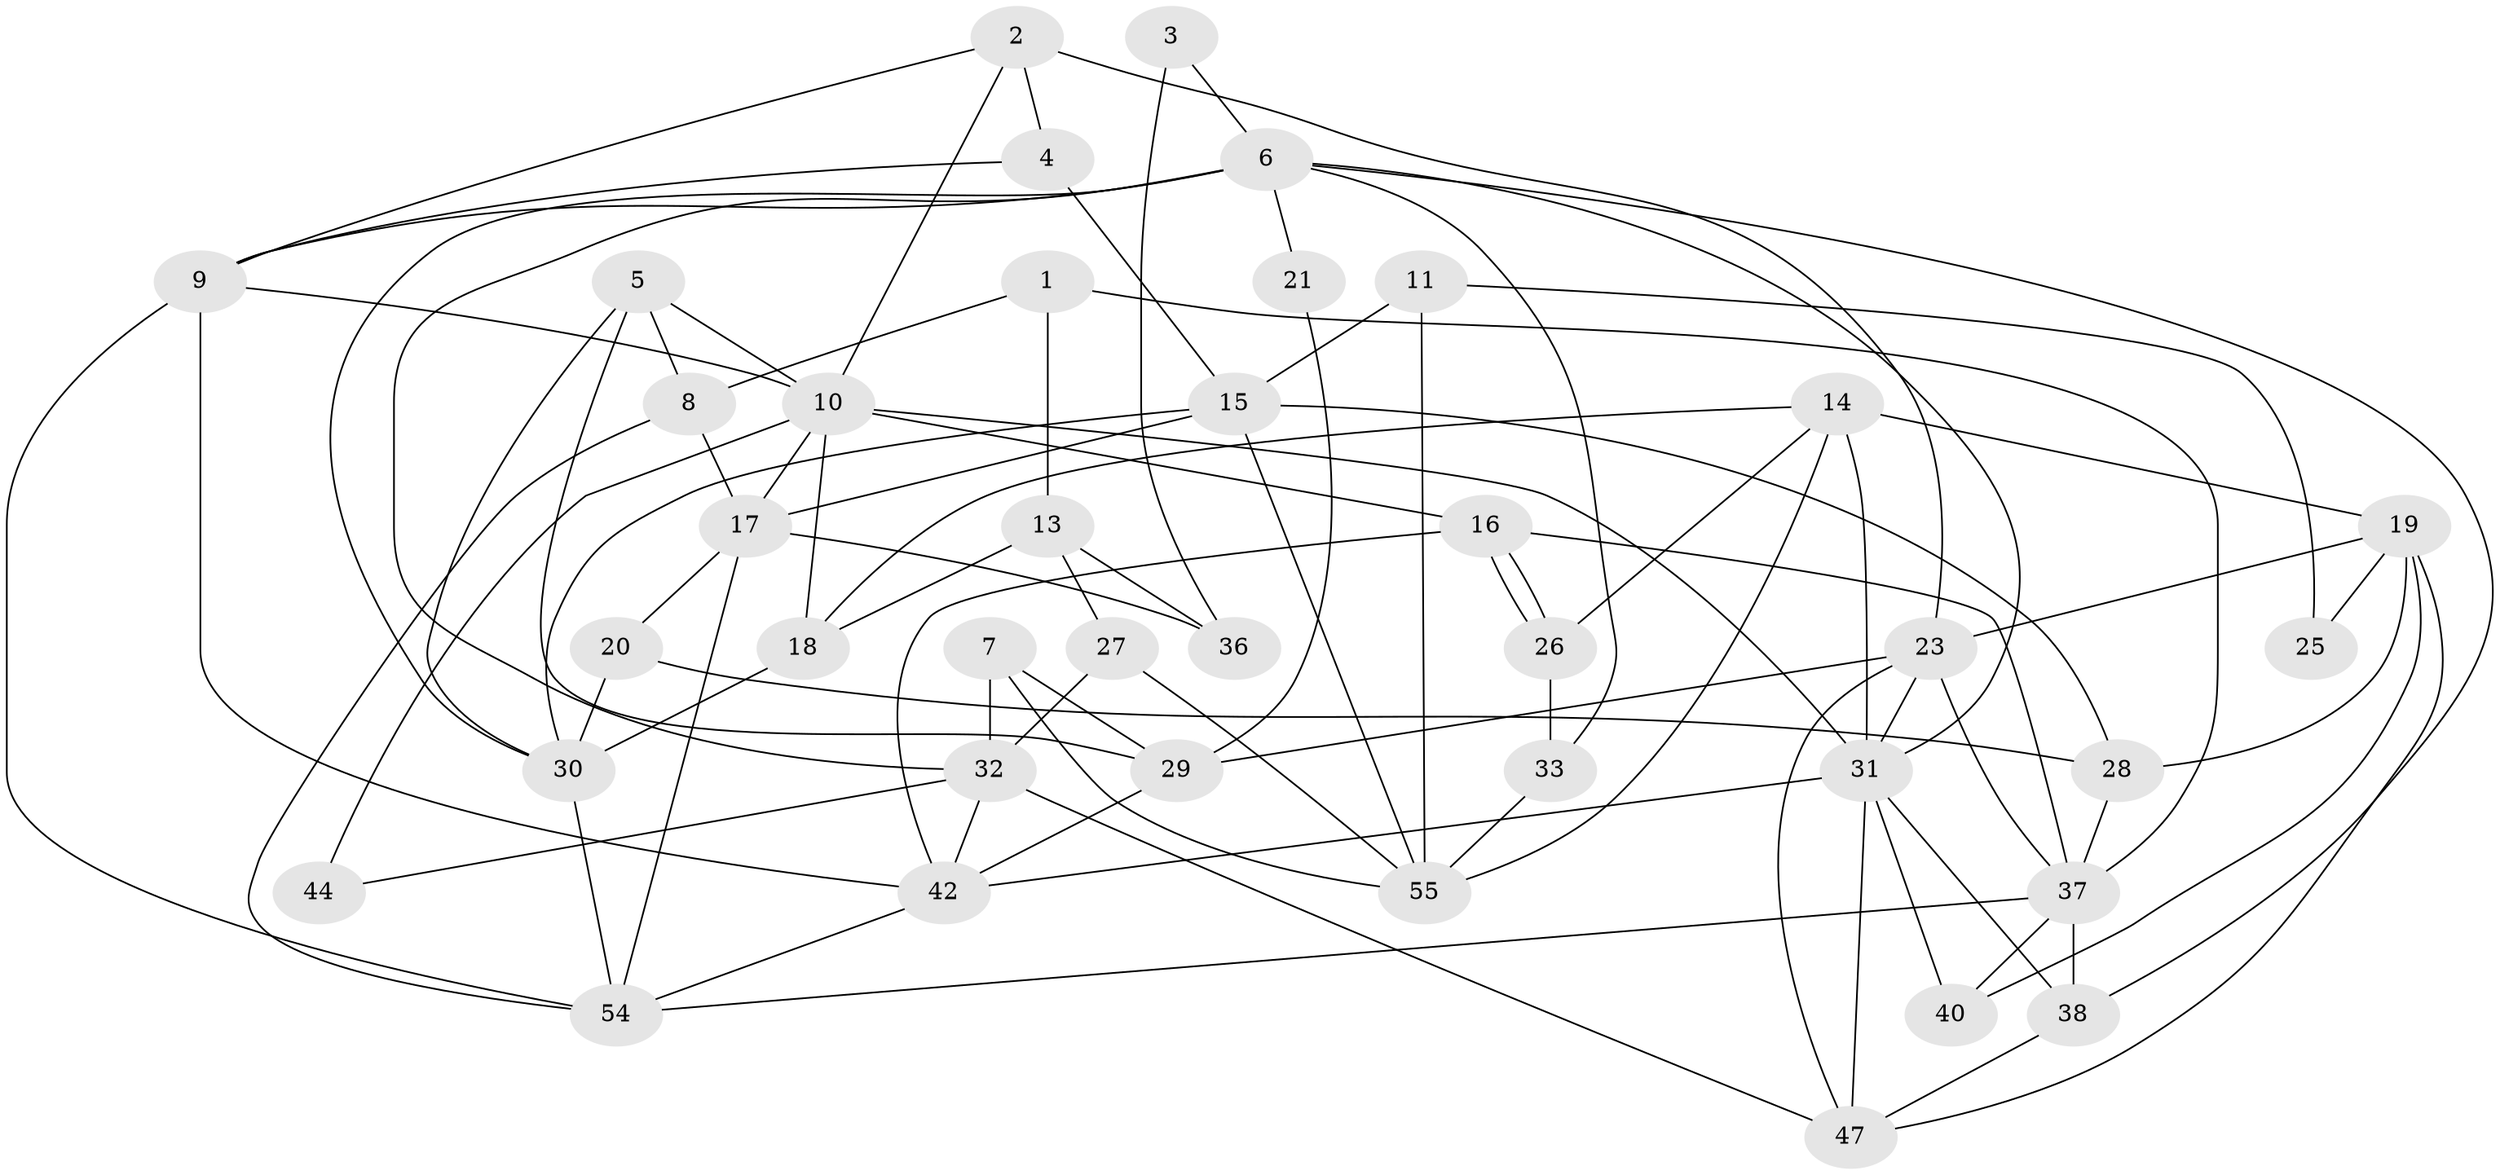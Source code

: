 // Generated by graph-tools (version 1.1) at 2025/52/02/27/25 19:52:09]
// undirected, 39 vertices, 89 edges
graph export_dot {
graph [start="1"]
  node [color=gray90,style=filled];
  1;
  2 [super="+53"];
  3;
  4;
  5;
  6 [super="+22"];
  7;
  8 [super="+12"];
  9 [super="+41"];
  10 [super="+45"];
  11;
  13;
  14;
  15 [super="+43"];
  16 [super="+52"];
  17 [super="+24"];
  18;
  19 [super="+48"];
  20;
  21;
  23 [super="+34"];
  25;
  26;
  27;
  28 [super="+35"];
  29 [super="+50"];
  30 [super="+46"];
  31 [super="+39"];
  32 [super="+57"];
  33 [super="+51"];
  36;
  37;
  38;
  40;
  42 [super="+49"];
  44;
  47;
  54;
  55 [super="+56"];
  1 -- 8;
  1 -- 37;
  1 -- 13;
  2 -- 9;
  2 -- 10;
  2 -- 23;
  2 -- 4;
  3 -- 36;
  3 -- 6;
  4 -- 15 [weight=2];
  4 -- 9;
  5 -- 10;
  5 -- 8;
  5 -- 29;
  5 -- 30;
  6 -- 31;
  6 -- 21;
  6 -- 38;
  6 -- 33;
  6 -- 30;
  6 -- 32;
  6 -- 9;
  7 -- 55;
  7 -- 29;
  7 -- 32;
  8 -- 54;
  8 -- 17;
  9 -- 10;
  9 -- 54;
  9 -- 42;
  10 -- 31;
  10 -- 17;
  10 -- 18;
  10 -- 44;
  10 -- 16;
  11 -- 55;
  11 -- 15;
  11 -- 25;
  13 -- 18;
  13 -- 27;
  13 -- 36;
  14 -- 31;
  14 -- 26;
  14 -- 18;
  14 -- 55;
  14 -- 19;
  15 -- 17;
  15 -- 55;
  15 -- 30;
  15 -- 28;
  16 -- 26;
  16 -- 26;
  16 -- 42;
  16 -- 37;
  17 -- 54;
  17 -- 36;
  17 -- 20;
  18 -- 30;
  19 -- 28 [weight=2];
  19 -- 40;
  19 -- 25;
  19 -- 47;
  19 -- 23;
  20 -- 30;
  20 -- 28;
  21 -- 29;
  23 -- 37;
  23 -- 29;
  23 -- 31;
  23 -- 47;
  26 -- 33;
  27 -- 32;
  27 -- 55;
  28 -- 37 [weight=2];
  29 -- 42;
  30 -- 54;
  31 -- 42;
  31 -- 38;
  31 -- 40;
  31 -- 47;
  32 -- 42;
  32 -- 44;
  32 -- 47;
  33 -- 55;
  37 -- 38;
  37 -- 40;
  37 -- 54;
  38 -- 47;
  42 -- 54;
}
